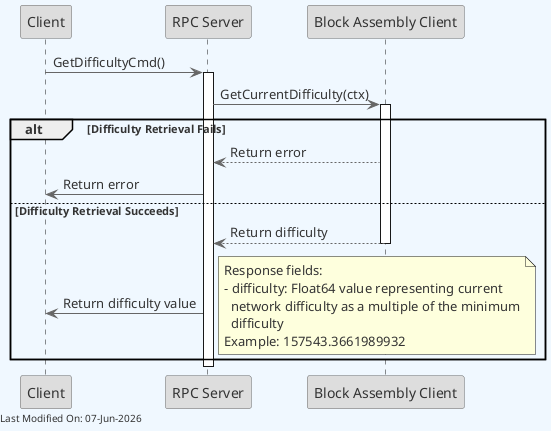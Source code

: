 @startuml
skinparam backgroundColor #F0F8FF
skinparam defaultFontColor #333333
skinparam arrowColor #666666

' Define borders for all elements
skinparam entity {
  BorderColor #666666
  BackgroundColor #DDDDDD
}

skinparam control {
  BorderColor #666666
  BackgroundColor #DDDDDD
}

skinparam participant {
  BorderColor #666666
  BackgroundColor #DDDDDD
}



participant Client
participant "RPC Server" as RPC
participant "Block Assembly Client" as BlockAssembly

Client -> RPC : GetDifficultyCmd()
activate RPC


RPC -> BlockAssembly : GetCurrentDifficulty(ctx)
activate BlockAssembly

alt Difficulty Retrieval Fails
    BlockAssembly --> RPC : Return error
    RPC -> Client : Return error
else Difficulty Retrieval Succeeds
    BlockAssembly --> RPC : Return difficulty
    deactivate BlockAssembly

    RPC -> Client : Return difficulty value
    note right
        Response fields:
        - difficulty: Float64 value representing current
          network difficulty as a multiple of the minimum
          difficulty
        Example: 157543.3661989932
    end note
end

deactivate RPC

left footer Last Modified On: %date("dd-MMM-yyyy")
@enduml
